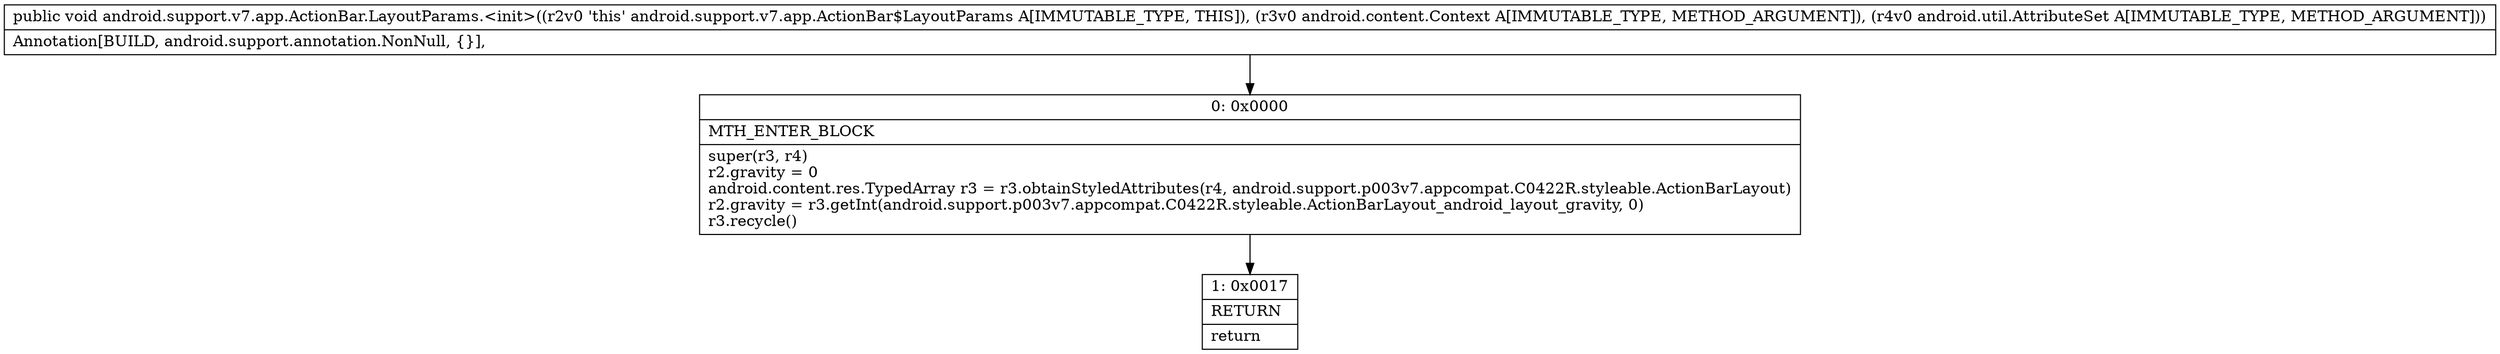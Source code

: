digraph "CFG forandroid.support.v7.app.ActionBar.LayoutParams.\<init\>(Landroid\/content\/Context;Landroid\/util\/AttributeSet;)V" {
Node_0 [shape=record,label="{0\:\ 0x0000|MTH_ENTER_BLOCK\l|super(r3, r4)\lr2.gravity = 0\landroid.content.res.TypedArray r3 = r3.obtainStyledAttributes(r4, android.support.p003v7.appcompat.C0422R.styleable.ActionBarLayout)\lr2.gravity = r3.getInt(android.support.p003v7.appcompat.C0422R.styleable.ActionBarLayout_android_layout_gravity, 0)\lr3.recycle()\l}"];
Node_1 [shape=record,label="{1\:\ 0x0017|RETURN\l|return\l}"];
MethodNode[shape=record,label="{public void android.support.v7.app.ActionBar.LayoutParams.\<init\>((r2v0 'this' android.support.v7.app.ActionBar$LayoutParams A[IMMUTABLE_TYPE, THIS]), (r3v0 android.content.Context A[IMMUTABLE_TYPE, METHOD_ARGUMENT]), (r4v0 android.util.AttributeSet A[IMMUTABLE_TYPE, METHOD_ARGUMENT]))  | Annotation[BUILD, android.support.annotation.NonNull, \{\}], \l}"];
MethodNode -> Node_0;
Node_0 -> Node_1;
}

